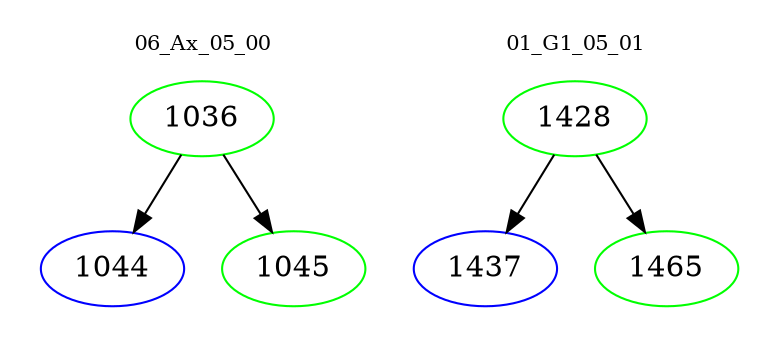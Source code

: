 digraph{
subgraph cluster_0 {
color = white
label = "06_Ax_05_00";
fontsize=10;
T0_1036 [label="1036", color="green"]
T0_1036 -> T0_1044 [color="black"]
T0_1044 [label="1044", color="blue"]
T0_1036 -> T0_1045 [color="black"]
T0_1045 [label="1045", color="green"]
}
subgraph cluster_1 {
color = white
label = "01_G1_05_01";
fontsize=10;
T1_1428 [label="1428", color="green"]
T1_1428 -> T1_1437 [color="black"]
T1_1437 [label="1437", color="blue"]
T1_1428 -> T1_1465 [color="black"]
T1_1465 [label="1465", color="green"]
}
}
